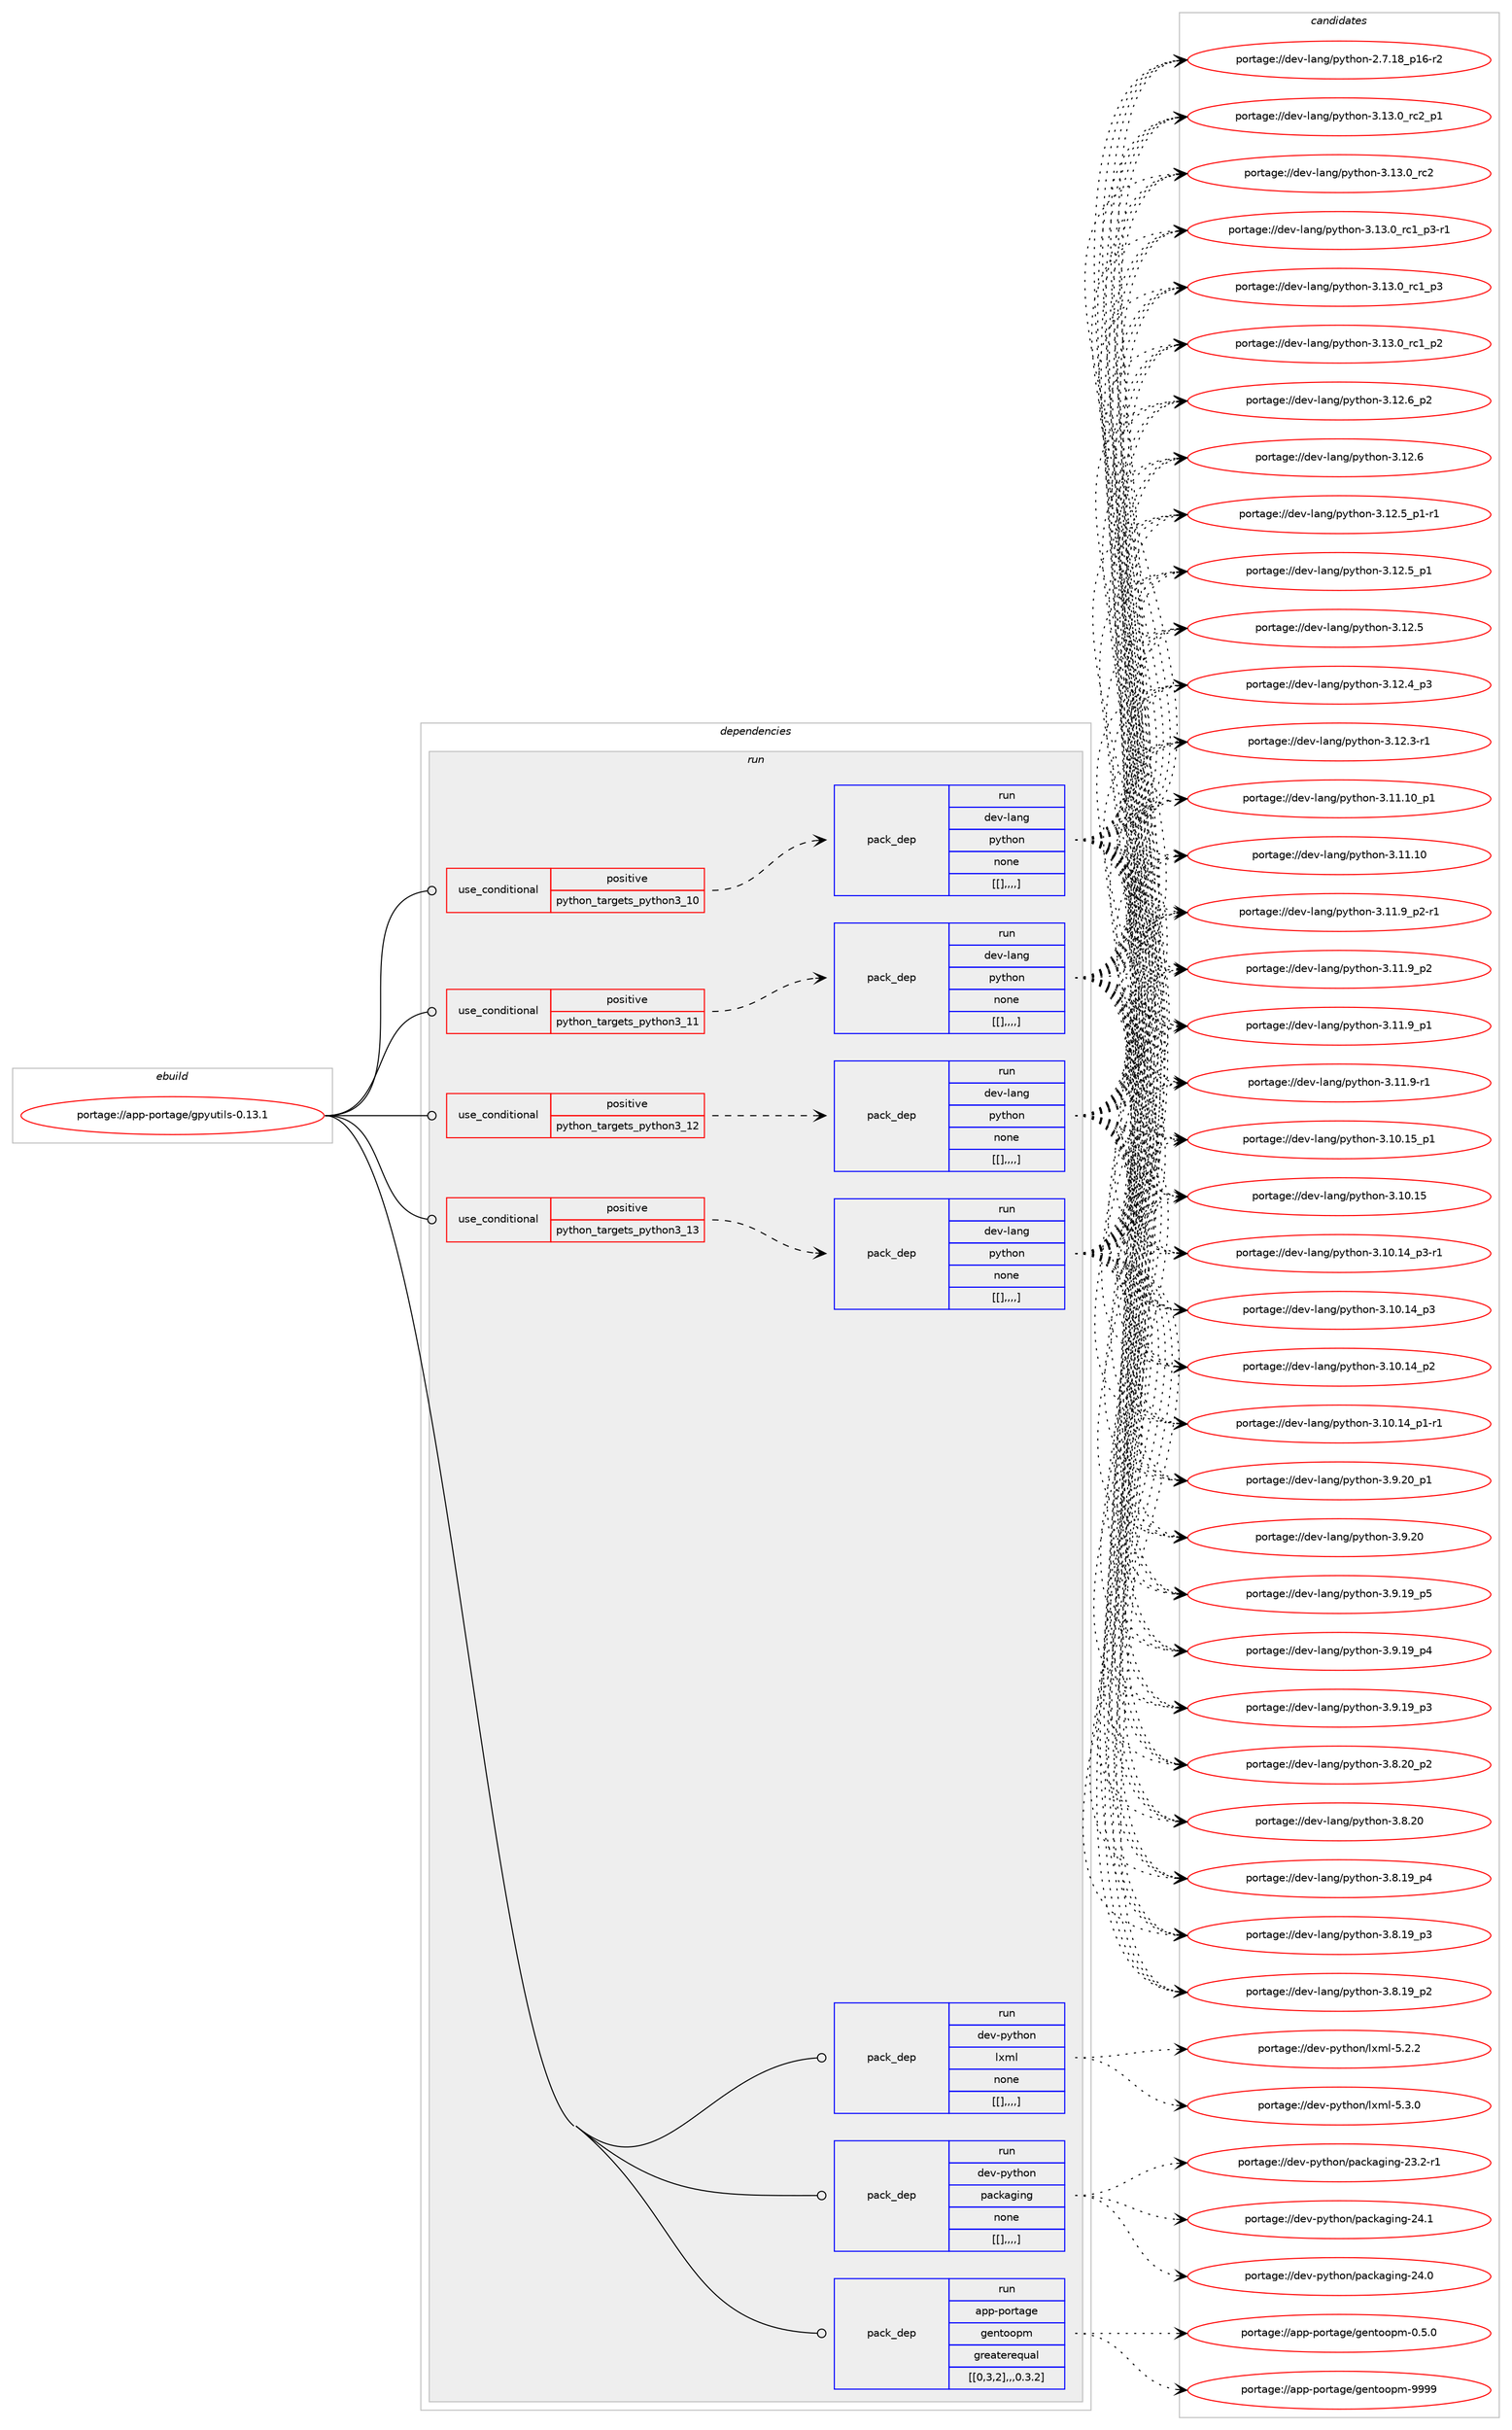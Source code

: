 digraph prolog {

# *************
# Graph options
# *************

newrank=true;
concentrate=true;
compound=true;
graph [rankdir=LR,fontname=Helvetica,fontsize=10,ranksep=1.5];#, ranksep=2.5, nodesep=0.2];
edge  [arrowhead=vee];
node  [fontname=Helvetica,fontsize=10];

# **********
# The ebuild
# **********

subgraph cluster_leftcol {
color=gray;
label=<<i>ebuild</i>>;
id [label="portage://app-portage/gpyutils-0.13.1", color=red, width=4, href="../app-portage/gpyutils-0.13.1.svg"];
}

# ****************
# The dependencies
# ****************

subgraph cluster_midcol {
color=gray;
label=<<i>dependencies</i>>;
subgraph cluster_compile {
fillcolor="#eeeeee";
style=filled;
label=<<i>compile</i>>;
}
subgraph cluster_compileandrun {
fillcolor="#eeeeee";
style=filled;
label=<<i>compile and run</i>>;
}
subgraph cluster_run {
fillcolor="#eeeeee";
style=filled;
label=<<i>run</i>>;
subgraph cond14436 {
dependency51048 [label=<<TABLE BORDER="0" CELLBORDER="1" CELLSPACING="0" CELLPADDING="4"><TR><TD ROWSPAN="3" CELLPADDING="10">use_conditional</TD></TR><TR><TD>positive</TD></TR><TR><TD>python_targets_python3_10</TD></TR></TABLE>>, shape=none, color=red];
subgraph pack36153 {
dependency51049 [label=<<TABLE BORDER="0" CELLBORDER="1" CELLSPACING="0" CELLPADDING="4" WIDTH="220"><TR><TD ROWSPAN="6" CELLPADDING="30">pack_dep</TD></TR><TR><TD WIDTH="110">run</TD></TR><TR><TD>dev-lang</TD></TR><TR><TD>python</TD></TR><TR><TD>none</TD></TR><TR><TD>[[],,,,]</TD></TR></TABLE>>, shape=none, color=blue];
}
dependency51048:e -> dependency51049:w [weight=20,style="dashed",arrowhead="vee"];
}
id:e -> dependency51048:w [weight=20,style="solid",arrowhead="odot"];
subgraph cond14437 {
dependency51050 [label=<<TABLE BORDER="0" CELLBORDER="1" CELLSPACING="0" CELLPADDING="4"><TR><TD ROWSPAN="3" CELLPADDING="10">use_conditional</TD></TR><TR><TD>positive</TD></TR><TR><TD>python_targets_python3_11</TD></TR></TABLE>>, shape=none, color=red];
subgraph pack36154 {
dependency51051 [label=<<TABLE BORDER="0" CELLBORDER="1" CELLSPACING="0" CELLPADDING="4" WIDTH="220"><TR><TD ROWSPAN="6" CELLPADDING="30">pack_dep</TD></TR><TR><TD WIDTH="110">run</TD></TR><TR><TD>dev-lang</TD></TR><TR><TD>python</TD></TR><TR><TD>none</TD></TR><TR><TD>[[],,,,]</TD></TR></TABLE>>, shape=none, color=blue];
}
dependency51050:e -> dependency51051:w [weight=20,style="dashed",arrowhead="vee"];
}
id:e -> dependency51050:w [weight=20,style="solid",arrowhead="odot"];
subgraph cond14438 {
dependency51052 [label=<<TABLE BORDER="0" CELLBORDER="1" CELLSPACING="0" CELLPADDING="4"><TR><TD ROWSPAN="3" CELLPADDING="10">use_conditional</TD></TR><TR><TD>positive</TD></TR><TR><TD>python_targets_python3_12</TD></TR></TABLE>>, shape=none, color=red];
subgraph pack36155 {
dependency51053 [label=<<TABLE BORDER="0" CELLBORDER="1" CELLSPACING="0" CELLPADDING="4" WIDTH="220"><TR><TD ROWSPAN="6" CELLPADDING="30">pack_dep</TD></TR><TR><TD WIDTH="110">run</TD></TR><TR><TD>dev-lang</TD></TR><TR><TD>python</TD></TR><TR><TD>none</TD></TR><TR><TD>[[],,,,]</TD></TR></TABLE>>, shape=none, color=blue];
}
dependency51052:e -> dependency51053:w [weight=20,style="dashed",arrowhead="vee"];
}
id:e -> dependency51052:w [weight=20,style="solid",arrowhead="odot"];
subgraph cond14439 {
dependency51054 [label=<<TABLE BORDER="0" CELLBORDER="1" CELLSPACING="0" CELLPADDING="4"><TR><TD ROWSPAN="3" CELLPADDING="10">use_conditional</TD></TR><TR><TD>positive</TD></TR><TR><TD>python_targets_python3_13</TD></TR></TABLE>>, shape=none, color=red];
subgraph pack36156 {
dependency51055 [label=<<TABLE BORDER="0" CELLBORDER="1" CELLSPACING="0" CELLPADDING="4" WIDTH="220"><TR><TD ROWSPAN="6" CELLPADDING="30">pack_dep</TD></TR><TR><TD WIDTH="110">run</TD></TR><TR><TD>dev-lang</TD></TR><TR><TD>python</TD></TR><TR><TD>none</TD></TR><TR><TD>[[],,,,]</TD></TR></TABLE>>, shape=none, color=blue];
}
dependency51054:e -> dependency51055:w [weight=20,style="dashed",arrowhead="vee"];
}
id:e -> dependency51054:w [weight=20,style="solid",arrowhead="odot"];
subgraph pack36157 {
dependency51056 [label=<<TABLE BORDER="0" CELLBORDER="1" CELLSPACING="0" CELLPADDING="4" WIDTH="220"><TR><TD ROWSPAN="6" CELLPADDING="30">pack_dep</TD></TR><TR><TD WIDTH="110">run</TD></TR><TR><TD>app-portage</TD></TR><TR><TD>gentoopm</TD></TR><TR><TD>greaterequal</TD></TR><TR><TD>[[0,3,2],,,0.3.2]</TD></TR></TABLE>>, shape=none, color=blue];
}
id:e -> dependency51056:w [weight=20,style="solid",arrowhead="odot"];
subgraph pack36158 {
dependency51057 [label=<<TABLE BORDER="0" CELLBORDER="1" CELLSPACING="0" CELLPADDING="4" WIDTH="220"><TR><TD ROWSPAN="6" CELLPADDING="30">pack_dep</TD></TR><TR><TD WIDTH="110">run</TD></TR><TR><TD>dev-python</TD></TR><TR><TD>lxml</TD></TR><TR><TD>none</TD></TR><TR><TD>[[],,,,]</TD></TR></TABLE>>, shape=none, color=blue];
}
id:e -> dependency51057:w [weight=20,style="solid",arrowhead="odot"];
subgraph pack36159 {
dependency51058 [label=<<TABLE BORDER="0" CELLBORDER="1" CELLSPACING="0" CELLPADDING="4" WIDTH="220"><TR><TD ROWSPAN="6" CELLPADDING="30">pack_dep</TD></TR><TR><TD WIDTH="110">run</TD></TR><TR><TD>dev-python</TD></TR><TR><TD>packaging</TD></TR><TR><TD>none</TD></TR><TR><TD>[[],,,,]</TD></TR></TABLE>>, shape=none, color=blue];
}
id:e -> dependency51058:w [weight=20,style="solid",arrowhead="odot"];
}
}

# **************
# The candidates
# **************

subgraph cluster_choices {
rank=same;
color=gray;
label=<<i>candidates</i>>;

subgraph choice36153 {
color=black;
nodesep=1;
choice100101118451089711010347112121116104111110455146495146489511499509511249 [label="portage://dev-lang/python-3.13.0_rc2_p1", color=red, width=4,href="../dev-lang/python-3.13.0_rc2_p1.svg"];
choice10010111845108971101034711212111610411111045514649514648951149950 [label="portage://dev-lang/python-3.13.0_rc2", color=red, width=4,href="../dev-lang/python-3.13.0_rc2.svg"];
choice1001011184510897110103471121211161041111104551464951464895114994995112514511449 [label="portage://dev-lang/python-3.13.0_rc1_p3-r1", color=red, width=4,href="../dev-lang/python-3.13.0_rc1_p3-r1.svg"];
choice100101118451089711010347112121116104111110455146495146489511499499511251 [label="portage://dev-lang/python-3.13.0_rc1_p3", color=red, width=4,href="../dev-lang/python-3.13.0_rc1_p3.svg"];
choice100101118451089711010347112121116104111110455146495146489511499499511250 [label="portage://dev-lang/python-3.13.0_rc1_p2", color=red, width=4,href="../dev-lang/python-3.13.0_rc1_p2.svg"];
choice100101118451089711010347112121116104111110455146495046549511250 [label="portage://dev-lang/python-3.12.6_p2", color=red, width=4,href="../dev-lang/python-3.12.6_p2.svg"];
choice10010111845108971101034711212111610411111045514649504654 [label="portage://dev-lang/python-3.12.6", color=red, width=4,href="../dev-lang/python-3.12.6.svg"];
choice1001011184510897110103471121211161041111104551464950465395112494511449 [label="portage://dev-lang/python-3.12.5_p1-r1", color=red, width=4,href="../dev-lang/python-3.12.5_p1-r1.svg"];
choice100101118451089711010347112121116104111110455146495046539511249 [label="portage://dev-lang/python-3.12.5_p1", color=red, width=4,href="../dev-lang/python-3.12.5_p1.svg"];
choice10010111845108971101034711212111610411111045514649504653 [label="portage://dev-lang/python-3.12.5", color=red, width=4,href="../dev-lang/python-3.12.5.svg"];
choice100101118451089711010347112121116104111110455146495046529511251 [label="portage://dev-lang/python-3.12.4_p3", color=red, width=4,href="../dev-lang/python-3.12.4_p3.svg"];
choice100101118451089711010347112121116104111110455146495046514511449 [label="portage://dev-lang/python-3.12.3-r1", color=red, width=4,href="../dev-lang/python-3.12.3-r1.svg"];
choice10010111845108971101034711212111610411111045514649494649489511249 [label="portage://dev-lang/python-3.11.10_p1", color=red, width=4,href="../dev-lang/python-3.11.10_p1.svg"];
choice1001011184510897110103471121211161041111104551464949464948 [label="portage://dev-lang/python-3.11.10", color=red, width=4,href="../dev-lang/python-3.11.10.svg"];
choice1001011184510897110103471121211161041111104551464949465795112504511449 [label="portage://dev-lang/python-3.11.9_p2-r1", color=red, width=4,href="../dev-lang/python-3.11.9_p2-r1.svg"];
choice100101118451089711010347112121116104111110455146494946579511250 [label="portage://dev-lang/python-3.11.9_p2", color=red, width=4,href="../dev-lang/python-3.11.9_p2.svg"];
choice100101118451089711010347112121116104111110455146494946579511249 [label="portage://dev-lang/python-3.11.9_p1", color=red, width=4,href="../dev-lang/python-3.11.9_p1.svg"];
choice100101118451089711010347112121116104111110455146494946574511449 [label="portage://dev-lang/python-3.11.9-r1", color=red, width=4,href="../dev-lang/python-3.11.9-r1.svg"];
choice10010111845108971101034711212111610411111045514649484649539511249 [label="portage://dev-lang/python-3.10.15_p1", color=red, width=4,href="../dev-lang/python-3.10.15_p1.svg"];
choice1001011184510897110103471121211161041111104551464948464953 [label="portage://dev-lang/python-3.10.15", color=red, width=4,href="../dev-lang/python-3.10.15.svg"];
choice100101118451089711010347112121116104111110455146494846495295112514511449 [label="portage://dev-lang/python-3.10.14_p3-r1", color=red, width=4,href="../dev-lang/python-3.10.14_p3-r1.svg"];
choice10010111845108971101034711212111610411111045514649484649529511251 [label="portage://dev-lang/python-3.10.14_p3", color=red, width=4,href="../dev-lang/python-3.10.14_p3.svg"];
choice10010111845108971101034711212111610411111045514649484649529511250 [label="portage://dev-lang/python-3.10.14_p2", color=red, width=4,href="../dev-lang/python-3.10.14_p2.svg"];
choice100101118451089711010347112121116104111110455146494846495295112494511449 [label="portage://dev-lang/python-3.10.14_p1-r1", color=red, width=4,href="../dev-lang/python-3.10.14_p1-r1.svg"];
choice100101118451089711010347112121116104111110455146574650489511249 [label="portage://dev-lang/python-3.9.20_p1", color=red, width=4,href="../dev-lang/python-3.9.20_p1.svg"];
choice10010111845108971101034711212111610411111045514657465048 [label="portage://dev-lang/python-3.9.20", color=red, width=4,href="../dev-lang/python-3.9.20.svg"];
choice100101118451089711010347112121116104111110455146574649579511253 [label="portage://dev-lang/python-3.9.19_p5", color=red, width=4,href="../dev-lang/python-3.9.19_p5.svg"];
choice100101118451089711010347112121116104111110455146574649579511252 [label="portage://dev-lang/python-3.9.19_p4", color=red, width=4,href="../dev-lang/python-3.9.19_p4.svg"];
choice100101118451089711010347112121116104111110455146574649579511251 [label="portage://dev-lang/python-3.9.19_p3", color=red, width=4,href="../dev-lang/python-3.9.19_p3.svg"];
choice100101118451089711010347112121116104111110455146564650489511250 [label="portage://dev-lang/python-3.8.20_p2", color=red, width=4,href="../dev-lang/python-3.8.20_p2.svg"];
choice10010111845108971101034711212111610411111045514656465048 [label="portage://dev-lang/python-3.8.20", color=red, width=4,href="../dev-lang/python-3.8.20.svg"];
choice100101118451089711010347112121116104111110455146564649579511252 [label="portage://dev-lang/python-3.8.19_p4", color=red, width=4,href="../dev-lang/python-3.8.19_p4.svg"];
choice100101118451089711010347112121116104111110455146564649579511251 [label="portage://dev-lang/python-3.8.19_p3", color=red, width=4,href="../dev-lang/python-3.8.19_p3.svg"];
choice100101118451089711010347112121116104111110455146564649579511250 [label="portage://dev-lang/python-3.8.19_p2", color=red, width=4,href="../dev-lang/python-3.8.19_p2.svg"];
choice100101118451089711010347112121116104111110455046554649569511249544511450 [label="portage://dev-lang/python-2.7.18_p16-r2", color=red, width=4,href="../dev-lang/python-2.7.18_p16-r2.svg"];
dependency51049:e -> choice100101118451089711010347112121116104111110455146495146489511499509511249:w [style=dotted,weight="100"];
dependency51049:e -> choice10010111845108971101034711212111610411111045514649514648951149950:w [style=dotted,weight="100"];
dependency51049:e -> choice1001011184510897110103471121211161041111104551464951464895114994995112514511449:w [style=dotted,weight="100"];
dependency51049:e -> choice100101118451089711010347112121116104111110455146495146489511499499511251:w [style=dotted,weight="100"];
dependency51049:e -> choice100101118451089711010347112121116104111110455146495146489511499499511250:w [style=dotted,weight="100"];
dependency51049:e -> choice100101118451089711010347112121116104111110455146495046549511250:w [style=dotted,weight="100"];
dependency51049:e -> choice10010111845108971101034711212111610411111045514649504654:w [style=dotted,weight="100"];
dependency51049:e -> choice1001011184510897110103471121211161041111104551464950465395112494511449:w [style=dotted,weight="100"];
dependency51049:e -> choice100101118451089711010347112121116104111110455146495046539511249:w [style=dotted,weight="100"];
dependency51049:e -> choice10010111845108971101034711212111610411111045514649504653:w [style=dotted,weight="100"];
dependency51049:e -> choice100101118451089711010347112121116104111110455146495046529511251:w [style=dotted,weight="100"];
dependency51049:e -> choice100101118451089711010347112121116104111110455146495046514511449:w [style=dotted,weight="100"];
dependency51049:e -> choice10010111845108971101034711212111610411111045514649494649489511249:w [style=dotted,weight="100"];
dependency51049:e -> choice1001011184510897110103471121211161041111104551464949464948:w [style=dotted,weight="100"];
dependency51049:e -> choice1001011184510897110103471121211161041111104551464949465795112504511449:w [style=dotted,weight="100"];
dependency51049:e -> choice100101118451089711010347112121116104111110455146494946579511250:w [style=dotted,weight="100"];
dependency51049:e -> choice100101118451089711010347112121116104111110455146494946579511249:w [style=dotted,weight="100"];
dependency51049:e -> choice100101118451089711010347112121116104111110455146494946574511449:w [style=dotted,weight="100"];
dependency51049:e -> choice10010111845108971101034711212111610411111045514649484649539511249:w [style=dotted,weight="100"];
dependency51049:e -> choice1001011184510897110103471121211161041111104551464948464953:w [style=dotted,weight="100"];
dependency51049:e -> choice100101118451089711010347112121116104111110455146494846495295112514511449:w [style=dotted,weight="100"];
dependency51049:e -> choice10010111845108971101034711212111610411111045514649484649529511251:w [style=dotted,weight="100"];
dependency51049:e -> choice10010111845108971101034711212111610411111045514649484649529511250:w [style=dotted,weight="100"];
dependency51049:e -> choice100101118451089711010347112121116104111110455146494846495295112494511449:w [style=dotted,weight="100"];
dependency51049:e -> choice100101118451089711010347112121116104111110455146574650489511249:w [style=dotted,weight="100"];
dependency51049:e -> choice10010111845108971101034711212111610411111045514657465048:w [style=dotted,weight="100"];
dependency51049:e -> choice100101118451089711010347112121116104111110455146574649579511253:w [style=dotted,weight="100"];
dependency51049:e -> choice100101118451089711010347112121116104111110455146574649579511252:w [style=dotted,weight="100"];
dependency51049:e -> choice100101118451089711010347112121116104111110455146574649579511251:w [style=dotted,weight="100"];
dependency51049:e -> choice100101118451089711010347112121116104111110455146564650489511250:w [style=dotted,weight="100"];
dependency51049:e -> choice10010111845108971101034711212111610411111045514656465048:w [style=dotted,weight="100"];
dependency51049:e -> choice100101118451089711010347112121116104111110455146564649579511252:w [style=dotted,weight="100"];
dependency51049:e -> choice100101118451089711010347112121116104111110455146564649579511251:w [style=dotted,weight="100"];
dependency51049:e -> choice100101118451089711010347112121116104111110455146564649579511250:w [style=dotted,weight="100"];
dependency51049:e -> choice100101118451089711010347112121116104111110455046554649569511249544511450:w [style=dotted,weight="100"];
}
subgraph choice36154 {
color=black;
nodesep=1;
choice100101118451089711010347112121116104111110455146495146489511499509511249 [label="portage://dev-lang/python-3.13.0_rc2_p1", color=red, width=4,href="../dev-lang/python-3.13.0_rc2_p1.svg"];
choice10010111845108971101034711212111610411111045514649514648951149950 [label="portage://dev-lang/python-3.13.0_rc2", color=red, width=4,href="../dev-lang/python-3.13.0_rc2.svg"];
choice1001011184510897110103471121211161041111104551464951464895114994995112514511449 [label="portage://dev-lang/python-3.13.0_rc1_p3-r1", color=red, width=4,href="../dev-lang/python-3.13.0_rc1_p3-r1.svg"];
choice100101118451089711010347112121116104111110455146495146489511499499511251 [label="portage://dev-lang/python-3.13.0_rc1_p3", color=red, width=4,href="../dev-lang/python-3.13.0_rc1_p3.svg"];
choice100101118451089711010347112121116104111110455146495146489511499499511250 [label="portage://dev-lang/python-3.13.0_rc1_p2", color=red, width=4,href="../dev-lang/python-3.13.0_rc1_p2.svg"];
choice100101118451089711010347112121116104111110455146495046549511250 [label="portage://dev-lang/python-3.12.6_p2", color=red, width=4,href="../dev-lang/python-3.12.6_p2.svg"];
choice10010111845108971101034711212111610411111045514649504654 [label="portage://dev-lang/python-3.12.6", color=red, width=4,href="../dev-lang/python-3.12.6.svg"];
choice1001011184510897110103471121211161041111104551464950465395112494511449 [label="portage://dev-lang/python-3.12.5_p1-r1", color=red, width=4,href="../dev-lang/python-3.12.5_p1-r1.svg"];
choice100101118451089711010347112121116104111110455146495046539511249 [label="portage://dev-lang/python-3.12.5_p1", color=red, width=4,href="../dev-lang/python-3.12.5_p1.svg"];
choice10010111845108971101034711212111610411111045514649504653 [label="portage://dev-lang/python-3.12.5", color=red, width=4,href="../dev-lang/python-3.12.5.svg"];
choice100101118451089711010347112121116104111110455146495046529511251 [label="portage://dev-lang/python-3.12.4_p3", color=red, width=4,href="../dev-lang/python-3.12.4_p3.svg"];
choice100101118451089711010347112121116104111110455146495046514511449 [label="portage://dev-lang/python-3.12.3-r1", color=red, width=4,href="../dev-lang/python-3.12.3-r1.svg"];
choice10010111845108971101034711212111610411111045514649494649489511249 [label="portage://dev-lang/python-3.11.10_p1", color=red, width=4,href="../dev-lang/python-3.11.10_p1.svg"];
choice1001011184510897110103471121211161041111104551464949464948 [label="portage://dev-lang/python-3.11.10", color=red, width=4,href="../dev-lang/python-3.11.10.svg"];
choice1001011184510897110103471121211161041111104551464949465795112504511449 [label="portage://dev-lang/python-3.11.9_p2-r1", color=red, width=4,href="../dev-lang/python-3.11.9_p2-r1.svg"];
choice100101118451089711010347112121116104111110455146494946579511250 [label="portage://dev-lang/python-3.11.9_p2", color=red, width=4,href="../dev-lang/python-3.11.9_p2.svg"];
choice100101118451089711010347112121116104111110455146494946579511249 [label="portage://dev-lang/python-3.11.9_p1", color=red, width=4,href="../dev-lang/python-3.11.9_p1.svg"];
choice100101118451089711010347112121116104111110455146494946574511449 [label="portage://dev-lang/python-3.11.9-r1", color=red, width=4,href="../dev-lang/python-3.11.9-r1.svg"];
choice10010111845108971101034711212111610411111045514649484649539511249 [label="portage://dev-lang/python-3.10.15_p1", color=red, width=4,href="../dev-lang/python-3.10.15_p1.svg"];
choice1001011184510897110103471121211161041111104551464948464953 [label="portage://dev-lang/python-3.10.15", color=red, width=4,href="../dev-lang/python-3.10.15.svg"];
choice100101118451089711010347112121116104111110455146494846495295112514511449 [label="portage://dev-lang/python-3.10.14_p3-r1", color=red, width=4,href="../dev-lang/python-3.10.14_p3-r1.svg"];
choice10010111845108971101034711212111610411111045514649484649529511251 [label="portage://dev-lang/python-3.10.14_p3", color=red, width=4,href="../dev-lang/python-3.10.14_p3.svg"];
choice10010111845108971101034711212111610411111045514649484649529511250 [label="portage://dev-lang/python-3.10.14_p2", color=red, width=4,href="../dev-lang/python-3.10.14_p2.svg"];
choice100101118451089711010347112121116104111110455146494846495295112494511449 [label="portage://dev-lang/python-3.10.14_p1-r1", color=red, width=4,href="../dev-lang/python-3.10.14_p1-r1.svg"];
choice100101118451089711010347112121116104111110455146574650489511249 [label="portage://dev-lang/python-3.9.20_p1", color=red, width=4,href="../dev-lang/python-3.9.20_p1.svg"];
choice10010111845108971101034711212111610411111045514657465048 [label="portage://dev-lang/python-3.9.20", color=red, width=4,href="../dev-lang/python-3.9.20.svg"];
choice100101118451089711010347112121116104111110455146574649579511253 [label="portage://dev-lang/python-3.9.19_p5", color=red, width=4,href="../dev-lang/python-3.9.19_p5.svg"];
choice100101118451089711010347112121116104111110455146574649579511252 [label="portage://dev-lang/python-3.9.19_p4", color=red, width=4,href="../dev-lang/python-3.9.19_p4.svg"];
choice100101118451089711010347112121116104111110455146574649579511251 [label="portage://dev-lang/python-3.9.19_p3", color=red, width=4,href="../dev-lang/python-3.9.19_p3.svg"];
choice100101118451089711010347112121116104111110455146564650489511250 [label="portage://dev-lang/python-3.8.20_p2", color=red, width=4,href="../dev-lang/python-3.8.20_p2.svg"];
choice10010111845108971101034711212111610411111045514656465048 [label="portage://dev-lang/python-3.8.20", color=red, width=4,href="../dev-lang/python-3.8.20.svg"];
choice100101118451089711010347112121116104111110455146564649579511252 [label="portage://dev-lang/python-3.8.19_p4", color=red, width=4,href="../dev-lang/python-3.8.19_p4.svg"];
choice100101118451089711010347112121116104111110455146564649579511251 [label="portage://dev-lang/python-3.8.19_p3", color=red, width=4,href="../dev-lang/python-3.8.19_p3.svg"];
choice100101118451089711010347112121116104111110455146564649579511250 [label="portage://dev-lang/python-3.8.19_p2", color=red, width=4,href="../dev-lang/python-3.8.19_p2.svg"];
choice100101118451089711010347112121116104111110455046554649569511249544511450 [label="portage://dev-lang/python-2.7.18_p16-r2", color=red, width=4,href="../dev-lang/python-2.7.18_p16-r2.svg"];
dependency51051:e -> choice100101118451089711010347112121116104111110455146495146489511499509511249:w [style=dotted,weight="100"];
dependency51051:e -> choice10010111845108971101034711212111610411111045514649514648951149950:w [style=dotted,weight="100"];
dependency51051:e -> choice1001011184510897110103471121211161041111104551464951464895114994995112514511449:w [style=dotted,weight="100"];
dependency51051:e -> choice100101118451089711010347112121116104111110455146495146489511499499511251:w [style=dotted,weight="100"];
dependency51051:e -> choice100101118451089711010347112121116104111110455146495146489511499499511250:w [style=dotted,weight="100"];
dependency51051:e -> choice100101118451089711010347112121116104111110455146495046549511250:w [style=dotted,weight="100"];
dependency51051:e -> choice10010111845108971101034711212111610411111045514649504654:w [style=dotted,weight="100"];
dependency51051:e -> choice1001011184510897110103471121211161041111104551464950465395112494511449:w [style=dotted,weight="100"];
dependency51051:e -> choice100101118451089711010347112121116104111110455146495046539511249:w [style=dotted,weight="100"];
dependency51051:e -> choice10010111845108971101034711212111610411111045514649504653:w [style=dotted,weight="100"];
dependency51051:e -> choice100101118451089711010347112121116104111110455146495046529511251:w [style=dotted,weight="100"];
dependency51051:e -> choice100101118451089711010347112121116104111110455146495046514511449:w [style=dotted,weight="100"];
dependency51051:e -> choice10010111845108971101034711212111610411111045514649494649489511249:w [style=dotted,weight="100"];
dependency51051:e -> choice1001011184510897110103471121211161041111104551464949464948:w [style=dotted,weight="100"];
dependency51051:e -> choice1001011184510897110103471121211161041111104551464949465795112504511449:w [style=dotted,weight="100"];
dependency51051:e -> choice100101118451089711010347112121116104111110455146494946579511250:w [style=dotted,weight="100"];
dependency51051:e -> choice100101118451089711010347112121116104111110455146494946579511249:w [style=dotted,weight="100"];
dependency51051:e -> choice100101118451089711010347112121116104111110455146494946574511449:w [style=dotted,weight="100"];
dependency51051:e -> choice10010111845108971101034711212111610411111045514649484649539511249:w [style=dotted,weight="100"];
dependency51051:e -> choice1001011184510897110103471121211161041111104551464948464953:w [style=dotted,weight="100"];
dependency51051:e -> choice100101118451089711010347112121116104111110455146494846495295112514511449:w [style=dotted,weight="100"];
dependency51051:e -> choice10010111845108971101034711212111610411111045514649484649529511251:w [style=dotted,weight="100"];
dependency51051:e -> choice10010111845108971101034711212111610411111045514649484649529511250:w [style=dotted,weight="100"];
dependency51051:e -> choice100101118451089711010347112121116104111110455146494846495295112494511449:w [style=dotted,weight="100"];
dependency51051:e -> choice100101118451089711010347112121116104111110455146574650489511249:w [style=dotted,weight="100"];
dependency51051:e -> choice10010111845108971101034711212111610411111045514657465048:w [style=dotted,weight="100"];
dependency51051:e -> choice100101118451089711010347112121116104111110455146574649579511253:w [style=dotted,weight="100"];
dependency51051:e -> choice100101118451089711010347112121116104111110455146574649579511252:w [style=dotted,weight="100"];
dependency51051:e -> choice100101118451089711010347112121116104111110455146574649579511251:w [style=dotted,weight="100"];
dependency51051:e -> choice100101118451089711010347112121116104111110455146564650489511250:w [style=dotted,weight="100"];
dependency51051:e -> choice10010111845108971101034711212111610411111045514656465048:w [style=dotted,weight="100"];
dependency51051:e -> choice100101118451089711010347112121116104111110455146564649579511252:w [style=dotted,weight="100"];
dependency51051:e -> choice100101118451089711010347112121116104111110455146564649579511251:w [style=dotted,weight="100"];
dependency51051:e -> choice100101118451089711010347112121116104111110455146564649579511250:w [style=dotted,weight="100"];
dependency51051:e -> choice100101118451089711010347112121116104111110455046554649569511249544511450:w [style=dotted,weight="100"];
}
subgraph choice36155 {
color=black;
nodesep=1;
choice100101118451089711010347112121116104111110455146495146489511499509511249 [label="portage://dev-lang/python-3.13.0_rc2_p1", color=red, width=4,href="../dev-lang/python-3.13.0_rc2_p1.svg"];
choice10010111845108971101034711212111610411111045514649514648951149950 [label="portage://dev-lang/python-3.13.0_rc2", color=red, width=4,href="../dev-lang/python-3.13.0_rc2.svg"];
choice1001011184510897110103471121211161041111104551464951464895114994995112514511449 [label="portage://dev-lang/python-3.13.0_rc1_p3-r1", color=red, width=4,href="../dev-lang/python-3.13.0_rc1_p3-r1.svg"];
choice100101118451089711010347112121116104111110455146495146489511499499511251 [label="portage://dev-lang/python-3.13.0_rc1_p3", color=red, width=4,href="../dev-lang/python-3.13.0_rc1_p3.svg"];
choice100101118451089711010347112121116104111110455146495146489511499499511250 [label="portage://dev-lang/python-3.13.0_rc1_p2", color=red, width=4,href="../dev-lang/python-3.13.0_rc1_p2.svg"];
choice100101118451089711010347112121116104111110455146495046549511250 [label="portage://dev-lang/python-3.12.6_p2", color=red, width=4,href="../dev-lang/python-3.12.6_p2.svg"];
choice10010111845108971101034711212111610411111045514649504654 [label="portage://dev-lang/python-3.12.6", color=red, width=4,href="../dev-lang/python-3.12.6.svg"];
choice1001011184510897110103471121211161041111104551464950465395112494511449 [label="portage://dev-lang/python-3.12.5_p1-r1", color=red, width=4,href="../dev-lang/python-3.12.5_p1-r1.svg"];
choice100101118451089711010347112121116104111110455146495046539511249 [label="portage://dev-lang/python-3.12.5_p1", color=red, width=4,href="../dev-lang/python-3.12.5_p1.svg"];
choice10010111845108971101034711212111610411111045514649504653 [label="portage://dev-lang/python-3.12.5", color=red, width=4,href="../dev-lang/python-3.12.5.svg"];
choice100101118451089711010347112121116104111110455146495046529511251 [label="portage://dev-lang/python-3.12.4_p3", color=red, width=4,href="../dev-lang/python-3.12.4_p3.svg"];
choice100101118451089711010347112121116104111110455146495046514511449 [label="portage://dev-lang/python-3.12.3-r1", color=red, width=4,href="../dev-lang/python-3.12.3-r1.svg"];
choice10010111845108971101034711212111610411111045514649494649489511249 [label="portage://dev-lang/python-3.11.10_p1", color=red, width=4,href="../dev-lang/python-3.11.10_p1.svg"];
choice1001011184510897110103471121211161041111104551464949464948 [label="portage://dev-lang/python-3.11.10", color=red, width=4,href="../dev-lang/python-3.11.10.svg"];
choice1001011184510897110103471121211161041111104551464949465795112504511449 [label="portage://dev-lang/python-3.11.9_p2-r1", color=red, width=4,href="../dev-lang/python-3.11.9_p2-r1.svg"];
choice100101118451089711010347112121116104111110455146494946579511250 [label="portage://dev-lang/python-3.11.9_p2", color=red, width=4,href="../dev-lang/python-3.11.9_p2.svg"];
choice100101118451089711010347112121116104111110455146494946579511249 [label="portage://dev-lang/python-3.11.9_p1", color=red, width=4,href="../dev-lang/python-3.11.9_p1.svg"];
choice100101118451089711010347112121116104111110455146494946574511449 [label="portage://dev-lang/python-3.11.9-r1", color=red, width=4,href="../dev-lang/python-3.11.9-r1.svg"];
choice10010111845108971101034711212111610411111045514649484649539511249 [label="portage://dev-lang/python-3.10.15_p1", color=red, width=4,href="../dev-lang/python-3.10.15_p1.svg"];
choice1001011184510897110103471121211161041111104551464948464953 [label="portage://dev-lang/python-3.10.15", color=red, width=4,href="../dev-lang/python-3.10.15.svg"];
choice100101118451089711010347112121116104111110455146494846495295112514511449 [label="portage://dev-lang/python-3.10.14_p3-r1", color=red, width=4,href="../dev-lang/python-3.10.14_p3-r1.svg"];
choice10010111845108971101034711212111610411111045514649484649529511251 [label="portage://dev-lang/python-3.10.14_p3", color=red, width=4,href="../dev-lang/python-3.10.14_p3.svg"];
choice10010111845108971101034711212111610411111045514649484649529511250 [label="portage://dev-lang/python-3.10.14_p2", color=red, width=4,href="../dev-lang/python-3.10.14_p2.svg"];
choice100101118451089711010347112121116104111110455146494846495295112494511449 [label="portage://dev-lang/python-3.10.14_p1-r1", color=red, width=4,href="../dev-lang/python-3.10.14_p1-r1.svg"];
choice100101118451089711010347112121116104111110455146574650489511249 [label="portage://dev-lang/python-3.9.20_p1", color=red, width=4,href="../dev-lang/python-3.9.20_p1.svg"];
choice10010111845108971101034711212111610411111045514657465048 [label="portage://dev-lang/python-3.9.20", color=red, width=4,href="../dev-lang/python-3.9.20.svg"];
choice100101118451089711010347112121116104111110455146574649579511253 [label="portage://dev-lang/python-3.9.19_p5", color=red, width=4,href="../dev-lang/python-3.9.19_p5.svg"];
choice100101118451089711010347112121116104111110455146574649579511252 [label="portage://dev-lang/python-3.9.19_p4", color=red, width=4,href="../dev-lang/python-3.9.19_p4.svg"];
choice100101118451089711010347112121116104111110455146574649579511251 [label="portage://dev-lang/python-3.9.19_p3", color=red, width=4,href="../dev-lang/python-3.9.19_p3.svg"];
choice100101118451089711010347112121116104111110455146564650489511250 [label="portage://dev-lang/python-3.8.20_p2", color=red, width=4,href="../dev-lang/python-3.8.20_p2.svg"];
choice10010111845108971101034711212111610411111045514656465048 [label="portage://dev-lang/python-3.8.20", color=red, width=4,href="../dev-lang/python-3.8.20.svg"];
choice100101118451089711010347112121116104111110455146564649579511252 [label="portage://dev-lang/python-3.8.19_p4", color=red, width=4,href="../dev-lang/python-3.8.19_p4.svg"];
choice100101118451089711010347112121116104111110455146564649579511251 [label="portage://dev-lang/python-3.8.19_p3", color=red, width=4,href="../dev-lang/python-3.8.19_p3.svg"];
choice100101118451089711010347112121116104111110455146564649579511250 [label="portage://dev-lang/python-3.8.19_p2", color=red, width=4,href="../dev-lang/python-3.8.19_p2.svg"];
choice100101118451089711010347112121116104111110455046554649569511249544511450 [label="portage://dev-lang/python-2.7.18_p16-r2", color=red, width=4,href="../dev-lang/python-2.7.18_p16-r2.svg"];
dependency51053:e -> choice100101118451089711010347112121116104111110455146495146489511499509511249:w [style=dotted,weight="100"];
dependency51053:e -> choice10010111845108971101034711212111610411111045514649514648951149950:w [style=dotted,weight="100"];
dependency51053:e -> choice1001011184510897110103471121211161041111104551464951464895114994995112514511449:w [style=dotted,weight="100"];
dependency51053:e -> choice100101118451089711010347112121116104111110455146495146489511499499511251:w [style=dotted,weight="100"];
dependency51053:e -> choice100101118451089711010347112121116104111110455146495146489511499499511250:w [style=dotted,weight="100"];
dependency51053:e -> choice100101118451089711010347112121116104111110455146495046549511250:w [style=dotted,weight="100"];
dependency51053:e -> choice10010111845108971101034711212111610411111045514649504654:w [style=dotted,weight="100"];
dependency51053:e -> choice1001011184510897110103471121211161041111104551464950465395112494511449:w [style=dotted,weight="100"];
dependency51053:e -> choice100101118451089711010347112121116104111110455146495046539511249:w [style=dotted,weight="100"];
dependency51053:e -> choice10010111845108971101034711212111610411111045514649504653:w [style=dotted,weight="100"];
dependency51053:e -> choice100101118451089711010347112121116104111110455146495046529511251:w [style=dotted,weight="100"];
dependency51053:e -> choice100101118451089711010347112121116104111110455146495046514511449:w [style=dotted,weight="100"];
dependency51053:e -> choice10010111845108971101034711212111610411111045514649494649489511249:w [style=dotted,weight="100"];
dependency51053:e -> choice1001011184510897110103471121211161041111104551464949464948:w [style=dotted,weight="100"];
dependency51053:e -> choice1001011184510897110103471121211161041111104551464949465795112504511449:w [style=dotted,weight="100"];
dependency51053:e -> choice100101118451089711010347112121116104111110455146494946579511250:w [style=dotted,weight="100"];
dependency51053:e -> choice100101118451089711010347112121116104111110455146494946579511249:w [style=dotted,weight="100"];
dependency51053:e -> choice100101118451089711010347112121116104111110455146494946574511449:w [style=dotted,weight="100"];
dependency51053:e -> choice10010111845108971101034711212111610411111045514649484649539511249:w [style=dotted,weight="100"];
dependency51053:e -> choice1001011184510897110103471121211161041111104551464948464953:w [style=dotted,weight="100"];
dependency51053:e -> choice100101118451089711010347112121116104111110455146494846495295112514511449:w [style=dotted,weight="100"];
dependency51053:e -> choice10010111845108971101034711212111610411111045514649484649529511251:w [style=dotted,weight="100"];
dependency51053:e -> choice10010111845108971101034711212111610411111045514649484649529511250:w [style=dotted,weight="100"];
dependency51053:e -> choice100101118451089711010347112121116104111110455146494846495295112494511449:w [style=dotted,weight="100"];
dependency51053:e -> choice100101118451089711010347112121116104111110455146574650489511249:w [style=dotted,weight="100"];
dependency51053:e -> choice10010111845108971101034711212111610411111045514657465048:w [style=dotted,weight="100"];
dependency51053:e -> choice100101118451089711010347112121116104111110455146574649579511253:w [style=dotted,weight="100"];
dependency51053:e -> choice100101118451089711010347112121116104111110455146574649579511252:w [style=dotted,weight="100"];
dependency51053:e -> choice100101118451089711010347112121116104111110455146574649579511251:w [style=dotted,weight="100"];
dependency51053:e -> choice100101118451089711010347112121116104111110455146564650489511250:w [style=dotted,weight="100"];
dependency51053:e -> choice10010111845108971101034711212111610411111045514656465048:w [style=dotted,weight="100"];
dependency51053:e -> choice100101118451089711010347112121116104111110455146564649579511252:w [style=dotted,weight="100"];
dependency51053:e -> choice100101118451089711010347112121116104111110455146564649579511251:w [style=dotted,weight="100"];
dependency51053:e -> choice100101118451089711010347112121116104111110455146564649579511250:w [style=dotted,weight="100"];
dependency51053:e -> choice100101118451089711010347112121116104111110455046554649569511249544511450:w [style=dotted,weight="100"];
}
subgraph choice36156 {
color=black;
nodesep=1;
choice100101118451089711010347112121116104111110455146495146489511499509511249 [label="portage://dev-lang/python-3.13.0_rc2_p1", color=red, width=4,href="../dev-lang/python-3.13.0_rc2_p1.svg"];
choice10010111845108971101034711212111610411111045514649514648951149950 [label="portage://dev-lang/python-3.13.0_rc2", color=red, width=4,href="../dev-lang/python-3.13.0_rc2.svg"];
choice1001011184510897110103471121211161041111104551464951464895114994995112514511449 [label="portage://dev-lang/python-3.13.0_rc1_p3-r1", color=red, width=4,href="../dev-lang/python-3.13.0_rc1_p3-r1.svg"];
choice100101118451089711010347112121116104111110455146495146489511499499511251 [label="portage://dev-lang/python-3.13.0_rc1_p3", color=red, width=4,href="../dev-lang/python-3.13.0_rc1_p3.svg"];
choice100101118451089711010347112121116104111110455146495146489511499499511250 [label="portage://dev-lang/python-3.13.0_rc1_p2", color=red, width=4,href="../dev-lang/python-3.13.0_rc1_p2.svg"];
choice100101118451089711010347112121116104111110455146495046549511250 [label="portage://dev-lang/python-3.12.6_p2", color=red, width=4,href="../dev-lang/python-3.12.6_p2.svg"];
choice10010111845108971101034711212111610411111045514649504654 [label="portage://dev-lang/python-3.12.6", color=red, width=4,href="../dev-lang/python-3.12.6.svg"];
choice1001011184510897110103471121211161041111104551464950465395112494511449 [label="portage://dev-lang/python-3.12.5_p1-r1", color=red, width=4,href="../dev-lang/python-3.12.5_p1-r1.svg"];
choice100101118451089711010347112121116104111110455146495046539511249 [label="portage://dev-lang/python-3.12.5_p1", color=red, width=4,href="../dev-lang/python-3.12.5_p1.svg"];
choice10010111845108971101034711212111610411111045514649504653 [label="portage://dev-lang/python-3.12.5", color=red, width=4,href="../dev-lang/python-3.12.5.svg"];
choice100101118451089711010347112121116104111110455146495046529511251 [label="portage://dev-lang/python-3.12.4_p3", color=red, width=4,href="../dev-lang/python-3.12.4_p3.svg"];
choice100101118451089711010347112121116104111110455146495046514511449 [label="portage://dev-lang/python-3.12.3-r1", color=red, width=4,href="../dev-lang/python-3.12.3-r1.svg"];
choice10010111845108971101034711212111610411111045514649494649489511249 [label="portage://dev-lang/python-3.11.10_p1", color=red, width=4,href="../dev-lang/python-3.11.10_p1.svg"];
choice1001011184510897110103471121211161041111104551464949464948 [label="portage://dev-lang/python-3.11.10", color=red, width=4,href="../dev-lang/python-3.11.10.svg"];
choice1001011184510897110103471121211161041111104551464949465795112504511449 [label="portage://dev-lang/python-3.11.9_p2-r1", color=red, width=4,href="../dev-lang/python-3.11.9_p2-r1.svg"];
choice100101118451089711010347112121116104111110455146494946579511250 [label="portage://dev-lang/python-3.11.9_p2", color=red, width=4,href="../dev-lang/python-3.11.9_p2.svg"];
choice100101118451089711010347112121116104111110455146494946579511249 [label="portage://dev-lang/python-3.11.9_p1", color=red, width=4,href="../dev-lang/python-3.11.9_p1.svg"];
choice100101118451089711010347112121116104111110455146494946574511449 [label="portage://dev-lang/python-3.11.9-r1", color=red, width=4,href="../dev-lang/python-3.11.9-r1.svg"];
choice10010111845108971101034711212111610411111045514649484649539511249 [label="portage://dev-lang/python-3.10.15_p1", color=red, width=4,href="../dev-lang/python-3.10.15_p1.svg"];
choice1001011184510897110103471121211161041111104551464948464953 [label="portage://dev-lang/python-3.10.15", color=red, width=4,href="../dev-lang/python-3.10.15.svg"];
choice100101118451089711010347112121116104111110455146494846495295112514511449 [label="portage://dev-lang/python-3.10.14_p3-r1", color=red, width=4,href="../dev-lang/python-3.10.14_p3-r1.svg"];
choice10010111845108971101034711212111610411111045514649484649529511251 [label="portage://dev-lang/python-3.10.14_p3", color=red, width=4,href="../dev-lang/python-3.10.14_p3.svg"];
choice10010111845108971101034711212111610411111045514649484649529511250 [label="portage://dev-lang/python-3.10.14_p2", color=red, width=4,href="../dev-lang/python-3.10.14_p2.svg"];
choice100101118451089711010347112121116104111110455146494846495295112494511449 [label="portage://dev-lang/python-3.10.14_p1-r1", color=red, width=4,href="../dev-lang/python-3.10.14_p1-r1.svg"];
choice100101118451089711010347112121116104111110455146574650489511249 [label="portage://dev-lang/python-3.9.20_p1", color=red, width=4,href="../dev-lang/python-3.9.20_p1.svg"];
choice10010111845108971101034711212111610411111045514657465048 [label="portage://dev-lang/python-3.9.20", color=red, width=4,href="../dev-lang/python-3.9.20.svg"];
choice100101118451089711010347112121116104111110455146574649579511253 [label="portage://dev-lang/python-3.9.19_p5", color=red, width=4,href="../dev-lang/python-3.9.19_p5.svg"];
choice100101118451089711010347112121116104111110455146574649579511252 [label="portage://dev-lang/python-3.9.19_p4", color=red, width=4,href="../dev-lang/python-3.9.19_p4.svg"];
choice100101118451089711010347112121116104111110455146574649579511251 [label="portage://dev-lang/python-3.9.19_p3", color=red, width=4,href="../dev-lang/python-3.9.19_p3.svg"];
choice100101118451089711010347112121116104111110455146564650489511250 [label="portage://dev-lang/python-3.8.20_p2", color=red, width=4,href="../dev-lang/python-3.8.20_p2.svg"];
choice10010111845108971101034711212111610411111045514656465048 [label="portage://dev-lang/python-3.8.20", color=red, width=4,href="../dev-lang/python-3.8.20.svg"];
choice100101118451089711010347112121116104111110455146564649579511252 [label="portage://dev-lang/python-3.8.19_p4", color=red, width=4,href="../dev-lang/python-3.8.19_p4.svg"];
choice100101118451089711010347112121116104111110455146564649579511251 [label="portage://dev-lang/python-3.8.19_p3", color=red, width=4,href="../dev-lang/python-3.8.19_p3.svg"];
choice100101118451089711010347112121116104111110455146564649579511250 [label="portage://dev-lang/python-3.8.19_p2", color=red, width=4,href="../dev-lang/python-3.8.19_p2.svg"];
choice100101118451089711010347112121116104111110455046554649569511249544511450 [label="portage://dev-lang/python-2.7.18_p16-r2", color=red, width=4,href="../dev-lang/python-2.7.18_p16-r2.svg"];
dependency51055:e -> choice100101118451089711010347112121116104111110455146495146489511499509511249:w [style=dotted,weight="100"];
dependency51055:e -> choice10010111845108971101034711212111610411111045514649514648951149950:w [style=dotted,weight="100"];
dependency51055:e -> choice1001011184510897110103471121211161041111104551464951464895114994995112514511449:w [style=dotted,weight="100"];
dependency51055:e -> choice100101118451089711010347112121116104111110455146495146489511499499511251:w [style=dotted,weight="100"];
dependency51055:e -> choice100101118451089711010347112121116104111110455146495146489511499499511250:w [style=dotted,weight="100"];
dependency51055:e -> choice100101118451089711010347112121116104111110455146495046549511250:w [style=dotted,weight="100"];
dependency51055:e -> choice10010111845108971101034711212111610411111045514649504654:w [style=dotted,weight="100"];
dependency51055:e -> choice1001011184510897110103471121211161041111104551464950465395112494511449:w [style=dotted,weight="100"];
dependency51055:e -> choice100101118451089711010347112121116104111110455146495046539511249:w [style=dotted,weight="100"];
dependency51055:e -> choice10010111845108971101034711212111610411111045514649504653:w [style=dotted,weight="100"];
dependency51055:e -> choice100101118451089711010347112121116104111110455146495046529511251:w [style=dotted,weight="100"];
dependency51055:e -> choice100101118451089711010347112121116104111110455146495046514511449:w [style=dotted,weight="100"];
dependency51055:e -> choice10010111845108971101034711212111610411111045514649494649489511249:w [style=dotted,weight="100"];
dependency51055:e -> choice1001011184510897110103471121211161041111104551464949464948:w [style=dotted,weight="100"];
dependency51055:e -> choice1001011184510897110103471121211161041111104551464949465795112504511449:w [style=dotted,weight="100"];
dependency51055:e -> choice100101118451089711010347112121116104111110455146494946579511250:w [style=dotted,weight="100"];
dependency51055:e -> choice100101118451089711010347112121116104111110455146494946579511249:w [style=dotted,weight="100"];
dependency51055:e -> choice100101118451089711010347112121116104111110455146494946574511449:w [style=dotted,weight="100"];
dependency51055:e -> choice10010111845108971101034711212111610411111045514649484649539511249:w [style=dotted,weight="100"];
dependency51055:e -> choice1001011184510897110103471121211161041111104551464948464953:w [style=dotted,weight="100"];
dependency51055:e -> choice100101118451089711010347112121116104111110455146494846495295112514511449:w [style=dotted,weight="100"];
dependency51055:e -> choice10010111845108971101034711212111610411111045514649484649529511251:w [style=dotted,weight="100"];
dependency51055:e -> choice10010111845108971101034711212111610411111045514649484649529511250:w [style=dotted,weight="100"];
dependency51055:e -> choice100101118451089711010347112121116104111110455146494846495295112494511449:w [style=dotted,weight="100"];
dependency51055:e -> choice100101118451089711010347112121116104111110455146574650489511249:w [style=dotted,weight="100"];
dependency51055:e -> choice10010111845108971101034711212111610411111045514657465048:w [style=dotted,weight="100"];
dependency51055:e -> choice100101118451089711010347112121116104111110455146574649579511253:w [style=dotted,weight="100"];
dependency51055:e -> choice100101118451089711010347112121116104111110455146574649579511252:w [style=dotted,weight="100"];
dependency51055:e -> choice100101118451089711010347112121116104111110455146574649579511251:w [style=dotted,weight="100"];
dependency51055:e -> choice100101118451089711010347112121116104111110455146564650489511250:w [style=dotted,weight="100"];
dependency51055:e -> choice10010111845108971101034711212111610411111045514656465048:w [style=dotted,weight="100"];
dependency51055:e -> choice100101118451089711010347112121116104111110455146564649579511252:w [style=dotted,weight="100"];
dependency51055:e -> choice100101118451089711010347112121116104111110455146564649579511251:w [style=dotted,weight="100"];
dependency51055:e -> choice100101118451089711010347112121116104111110455146564649579511250:w [style=dotted,weight="100"];
dependency51055:e -> choice100101118451089711010347112121116104111110455046554649569511249544511450:w [style=dotted,weight="100"];
}
subgraph choice36157 {
color=black;
nodesep=1;
choice971121124511211111411697103101471031011101161111111121094557575757 [label="portage://app-portage/gentoopm-9999", color=red, width=4,href="../app-portage/gentoopm-9999.svg"];
choice97112112451121111141169710310147103101110116111111112109454846534648 [label="portage://app-portage/gentoopm-0.5.0", color=red, width=4,href="../app-portage/gentoopm-0.5.0.svg"];
dependency51056:e -> choice971121124511211111411697103101471031011101161111111121094557575757:w [style=dotted,weight="100"];
dependency51056:e -> choice97112112451121111141169710310147103101110116111111112109454846534648:w [style=dotted,weight="100"];
}
subgraph choice36158 {
color=black;
nodesep=1;
choice1001011184511212111610411111047108120109108455346514648 [label="portage://dev-python/lxml-5.3.0", color=red, width=4,href="../dev-python/lxml-5.3.0.svg"];
choice1001011184511212111610411111047108120109108455346504650 [label="portage://dev-python/lxml-5.2.2", color=red, width=4,href="../dev-python/lxml-5.2.2.svg"];
dependency51057:e -> choice1001011184511212111610411111047108120109108455346514648:w [style=dotted,weight="100"];
dependency51057:e -> choice1001011184511212111610411111047108120109108455346504650:w [style=dotted,weight="100"];
}
subgraph choice36159 {
color=black;
nodesep=1;
choice10010111845112121116104111110471129799107971031051101034550524649 [label="portage://dev-python/packaging-24.1", color=red, width=4,href="../dev-python/packaging-24.1.svg"];
choice10010111845112121116104111110471129799107971031051101034550524648 [label="portage://dev-python/packaging-24.0", color=red, width=4,href="../dev-python/packaging-24.0.svg"];
choice100101118451121211161041111104711297991079710310511010345505146504511449 [label="portage://dev-python/packaging-23.2-r1", color=red, width=4,href="../dev-python/packaging-23.2-r1.svg"];
dependency51058:e -> choice10010111845112121116104111110471129799107971031051101034550524649:w [style=dotted,weight="100"];
dependency51058:e -> choice10010111845112121116104111110471129799107971031051101034550524648:w [style=dotted,weight="100"];
dependency51058:e -> choice100101118451121211161041111104711297991079710310511010345505146504511449:w [style=dotted,weight="100"];
}
}

}

